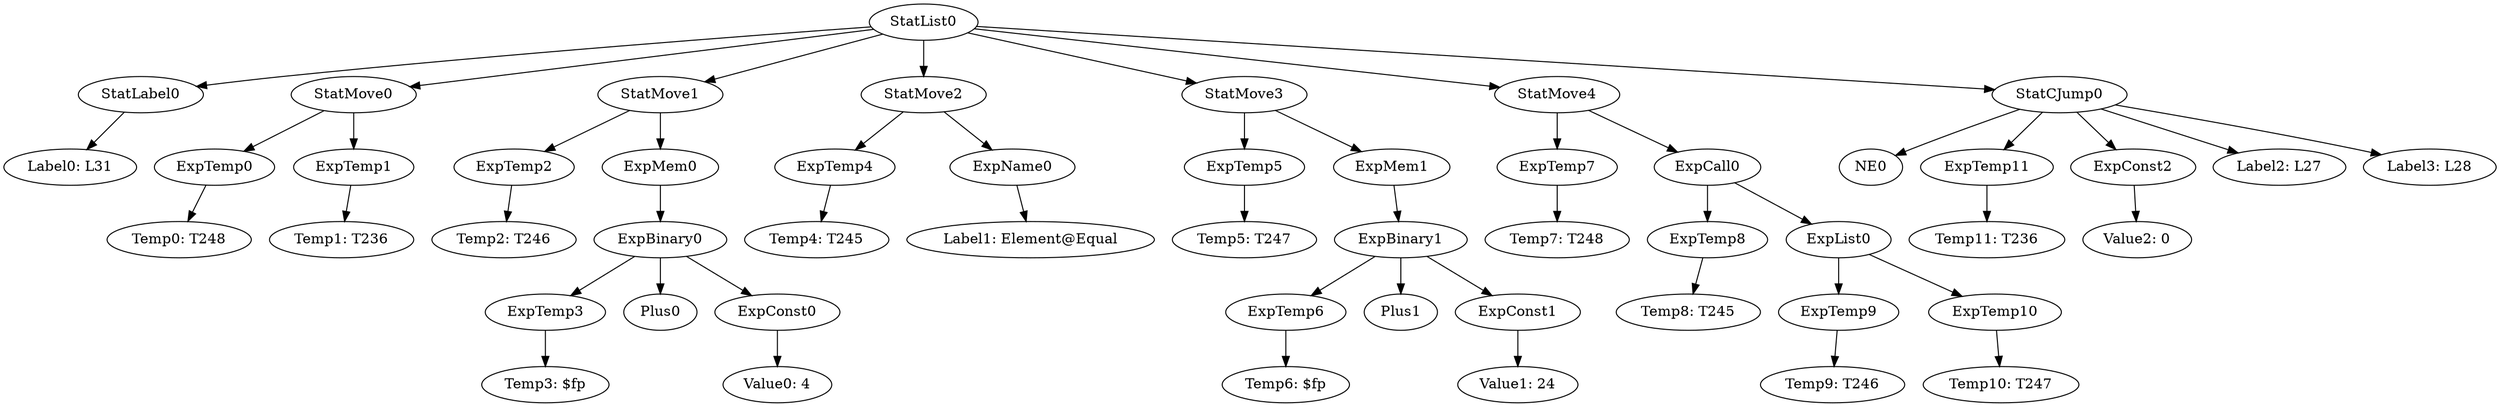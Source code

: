 digraph {
	ordering = out;
	ExpConst2 -> "Value2: 0";
	ExpList0 -> ExpTemp9;
	ExpList0 -> ExpTemp10;
	ExpTemp9 -> "Temp9: T246";
	ExpCall0 -> ExpTemp8;
	ExpCall0 -> ExpList0;
	StatCJump0 -> NE0;
	StatCJump0 -> ExpTemp11;
	StatCJump0 -> ExpConst2;
	StatCJump0 -> "Label2: L27";
	StatCJump0 -> "Label3: L28";
	ExpTemp8 -> "Temp8: T245";
	StatMove1 -> ExpTemp2;
	StatMove1 -> ExpMem0;
	ExpConst1 -> "Value1: 24";
	ExpConst0 -> "Value0: 4";
	ExpMem1 -> ExpBinary1;
	ExpTemp3 -> "Temp3: $fp";
	ExpTemp10 -> "Temp10: T247";
	ExpTemp2 -> "Temp2: T246";
	StatMove2 -> ExpTemp4;
	StatMove2 -> ExpName0;
	StatLabel0 -> "Label0: L31";
	StatList0 -> StatLabel0;
	StatList0 -> StatMove0;
	StatList0 -> StatMove1;
	StatList0 -> StatMove2;
	StatList0 -> StatMove3;
	StatList0 -> StatMove4;
	StatList0 -> StatCJump0;
	ExpTemp0 -> "Temp0: T248";
	ExpBinary0 -> ExpTemp3;
	ExpBinary0 -> Plus0;
	ExpBinary0 -> ExpConst0;
	StatMove0 -> ExpTemp0;
	StatMove0 -> ExpTemp1;
	ExpBinary1 -> ExpTemp6;
	ExpBinary1 -> Plus1;
	ExpBinary1 -> ExpConst1;
	ExpName0 -> "Label1: Element@Equal";
	ExpTemp4 -> "Temp4: T245";
	ExpTemp7 -> "Temp7: T248";
	ExpTemp1 -> "Temp1: T236";
	ExpTemp5 -> "Temp5: T247";
	ExpTemp11 -> "Temp11: T236";
	StatMove3 -> ExpTemp5;
	StatMove3 -> ExpMem1;
	ExpTemp6 -> "Temp6: $fp";
	ExpMem0 -> ExpBinary0;
	StatMove4 -> ExpTemp7;
	StatMove4 -> ExpCall0;
}


